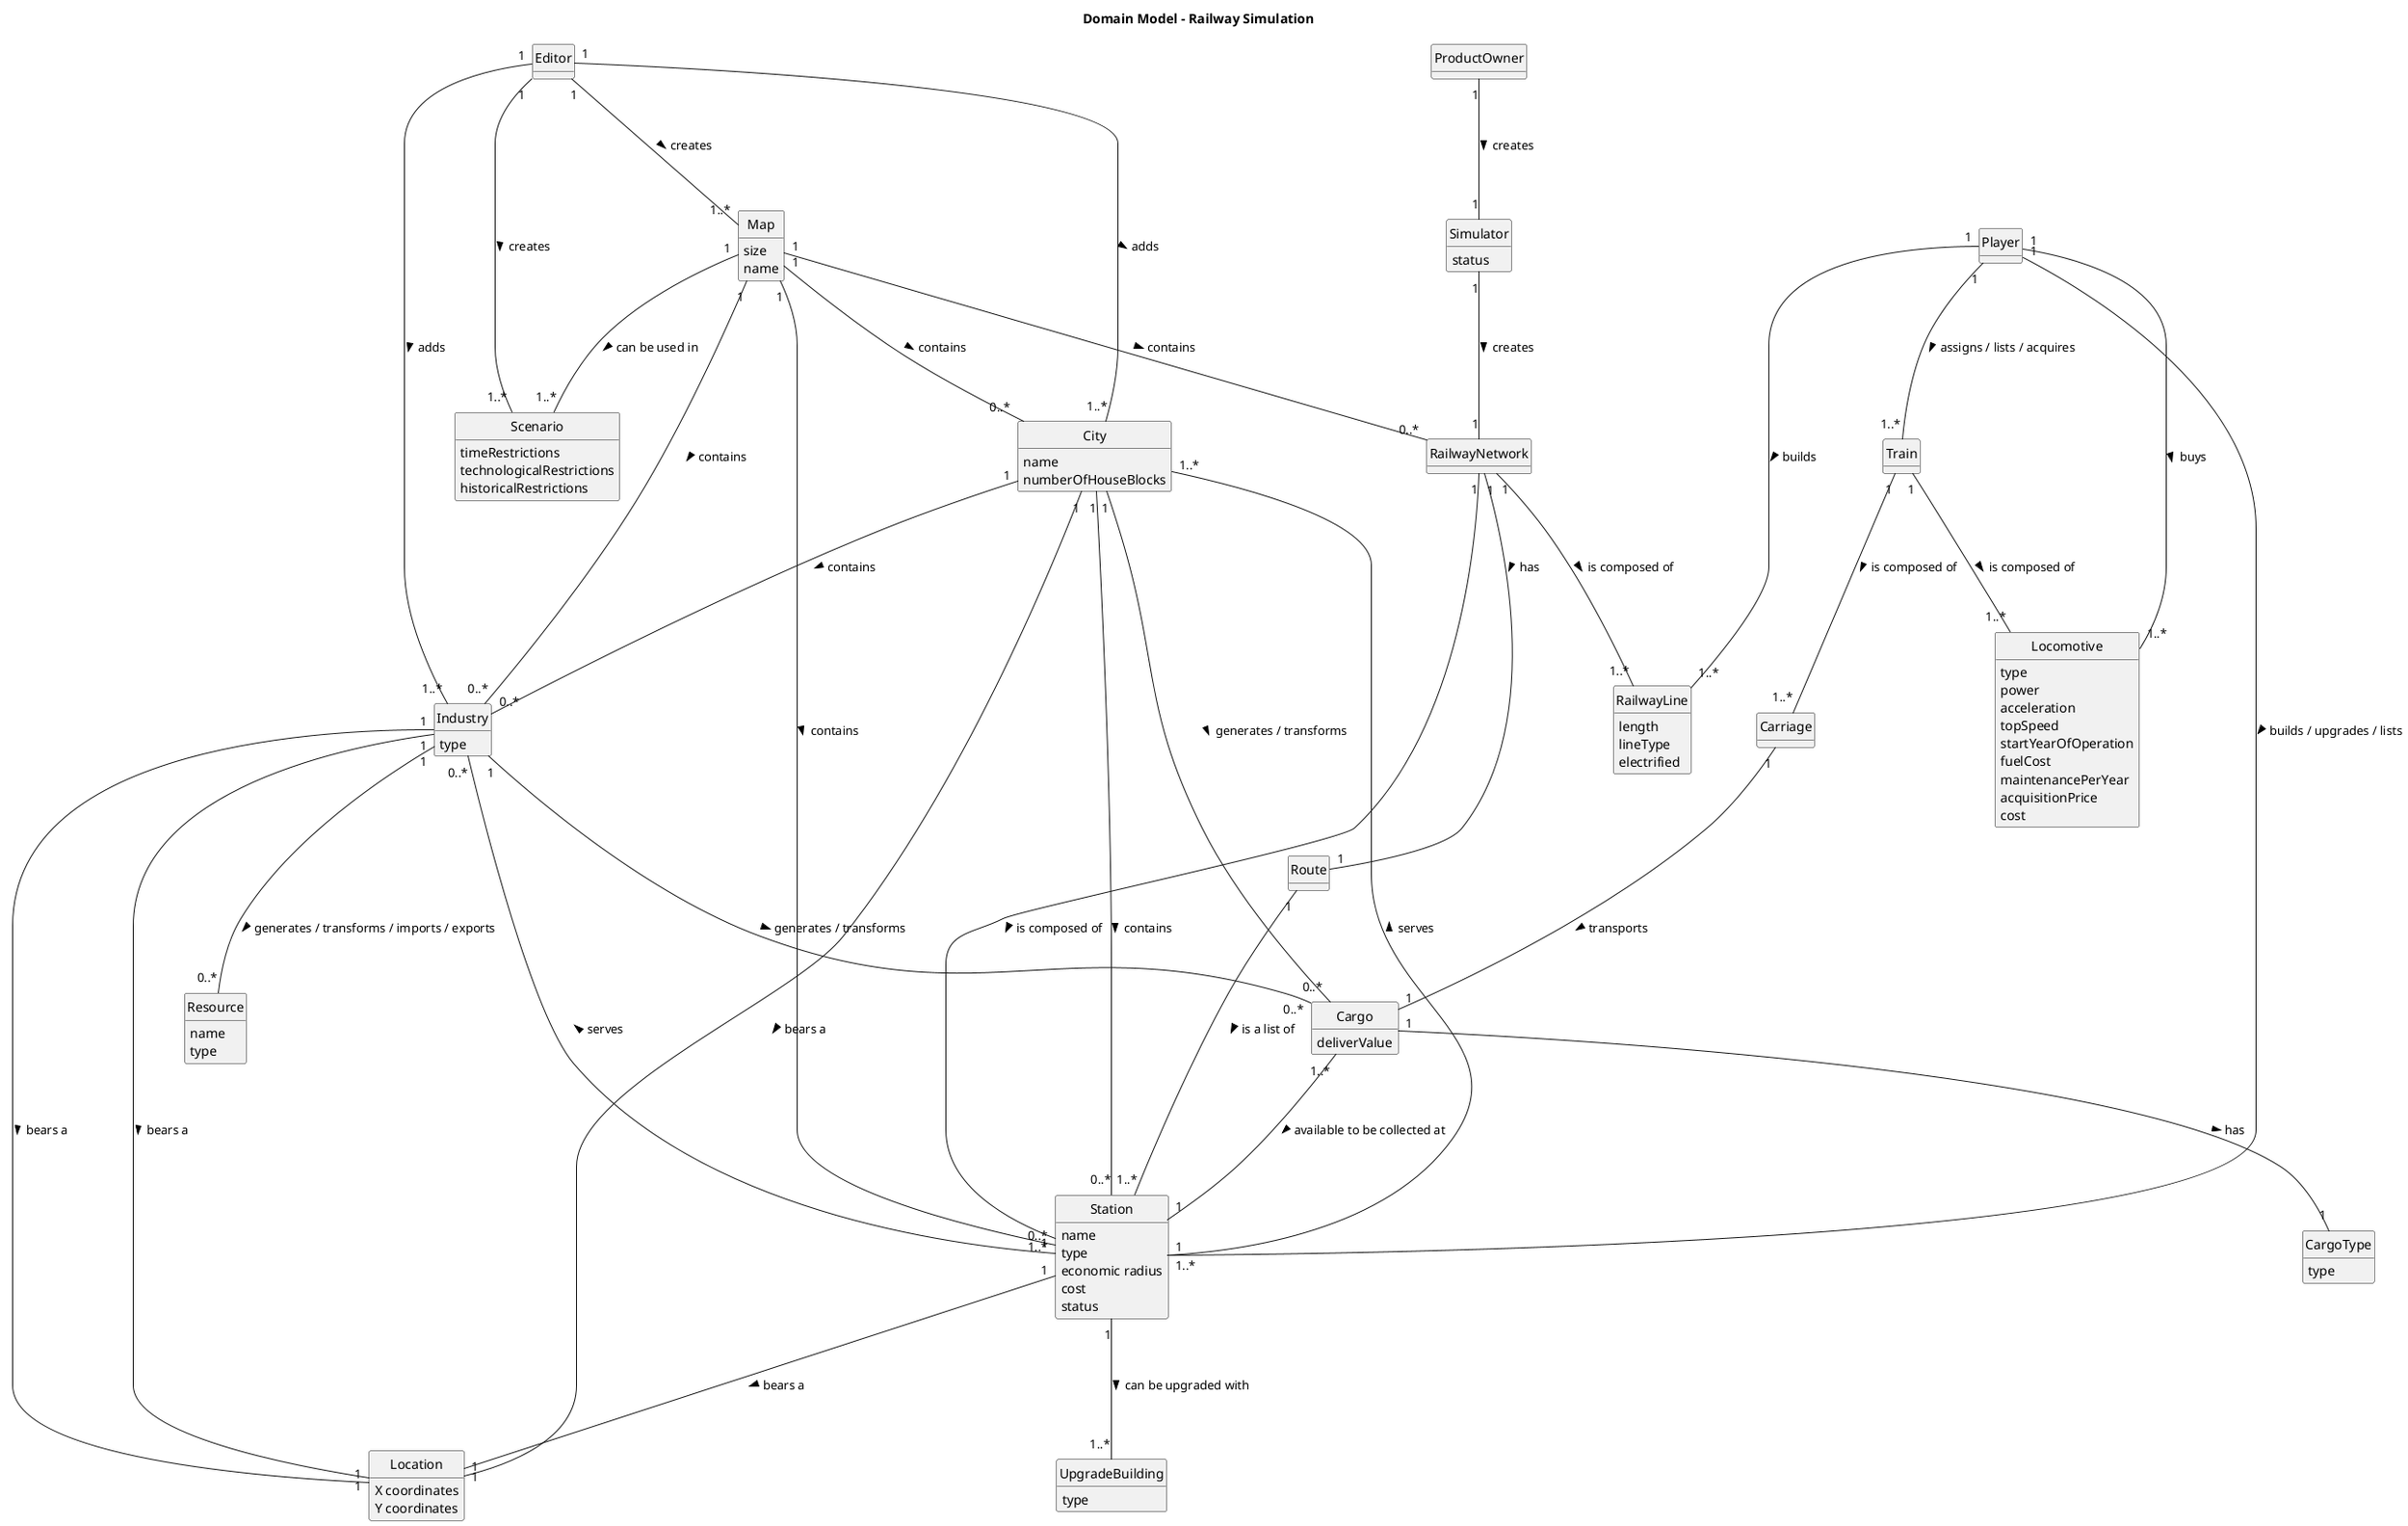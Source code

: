 @startuml

skinparam monochrome true
skinparam packageStyle rectangle
skinparam shadowing false
skinparam classAttributeIconSize 0
hide circle
hide methods

title Domain Model - Railway Simulation

class Map {
size
name
}

class City {
   name
   numberOfHouseBlocks
}

class Location{
X coordinates
Y coordinates
}

class Industry{
type
}

class Resource{
name
type
}

class Scenario{
    timeRestrictions
    technologicalRestrictions
    historicalRestrictions
}

class ProductOwner{

}

class Editor{

}

class Player{

}

class Simulator{
status
}

class RailwayNetwork{

}

class Station{
name
type
economic radius
cost
status
}

class Train{

}

class Route{

}

class Cargo{
deliverValue
}

class RailwayLine{
length
lineType
electrified
}

class Locomotive{
type
power
acceleration
topSpeed
startYearOfOperation
fuelCost
maintenancePerYear
acquisitionPrice
cost
}

class Carriage{

}

class CargoType{
type
}

class UpgradeBuilding{
type
}


Editor "1" --- "1..*" Map : creates >
Editor "1" --- "1..*" Scenario: creates >
Editor "1" --- "1..*" Industry : adds >
Editor "1" --- "1..*" City : adds >
Player "1" --- "1..*" Station : builds / upgrades / lists >
Player "1" --- "1..*" RailwayLine : builds >
Player "1" --- "1..*" Locomotive : buys >
Player "1" --- "1..*" Train : assigns / lists / acquires >
ProductOwner "1" --- "1" Simulator : creates >
Map "1" --- "0..*" City : contains >
Map "1" --- "0..*" RailwayNetwork : contains >
Map "1" --- "1..*" Scenario : can be used in >
' Scenario "1" --- "1" Map : uses >
Map "1" --- "0..*" Station : contains >
Map "1" --- "0..*" Industry : contains >
City "1" --- "1" Location : bears a >
Industry "1" --- "1" Location : bears a >
Station "1" --- "1" Location : bears a >
City "1" --- "0..*" Station : contains >
Industry "1" --- "1" Location : bears a >
City "1" --- "0..*" Industry : contains >
Industry "1" --- "0..*" Resource : generates / transforms / imports / exports >
Simulator "1" --- "1" RailwayNetwork : creates >
RailwayNetwork "1" --- "1..*" Station : is composed of >
Station "1" --- "1..*" City : serves >
Station "1" --- "0..*" Industry : serves >
RailwayNetwork "1" --- "1..*" RailwayLine : is composed of >
RailwayNetwork "1" --- "1" Route : has >
Cargo "1..*" --- "1" Station : available to be collected at >
Cargo "1" --- "1" CargoType : has >
City "1" --- "0..*" Cargo : generates / transforms >
Industry "1" --- "0..*" Cargo : generates / transforms >
Station "1" --- "1..*" UpgradeBuilding : can be upgraded with >
Train "1" --- "1..*" Locomotive : is composed of >
Train "1" --- "1..*" Carriage : is composed of >
Carriage "1" --- "1" Cargo : transports >
Route "1" --- "1..*" Station : is a list of >

@enduml